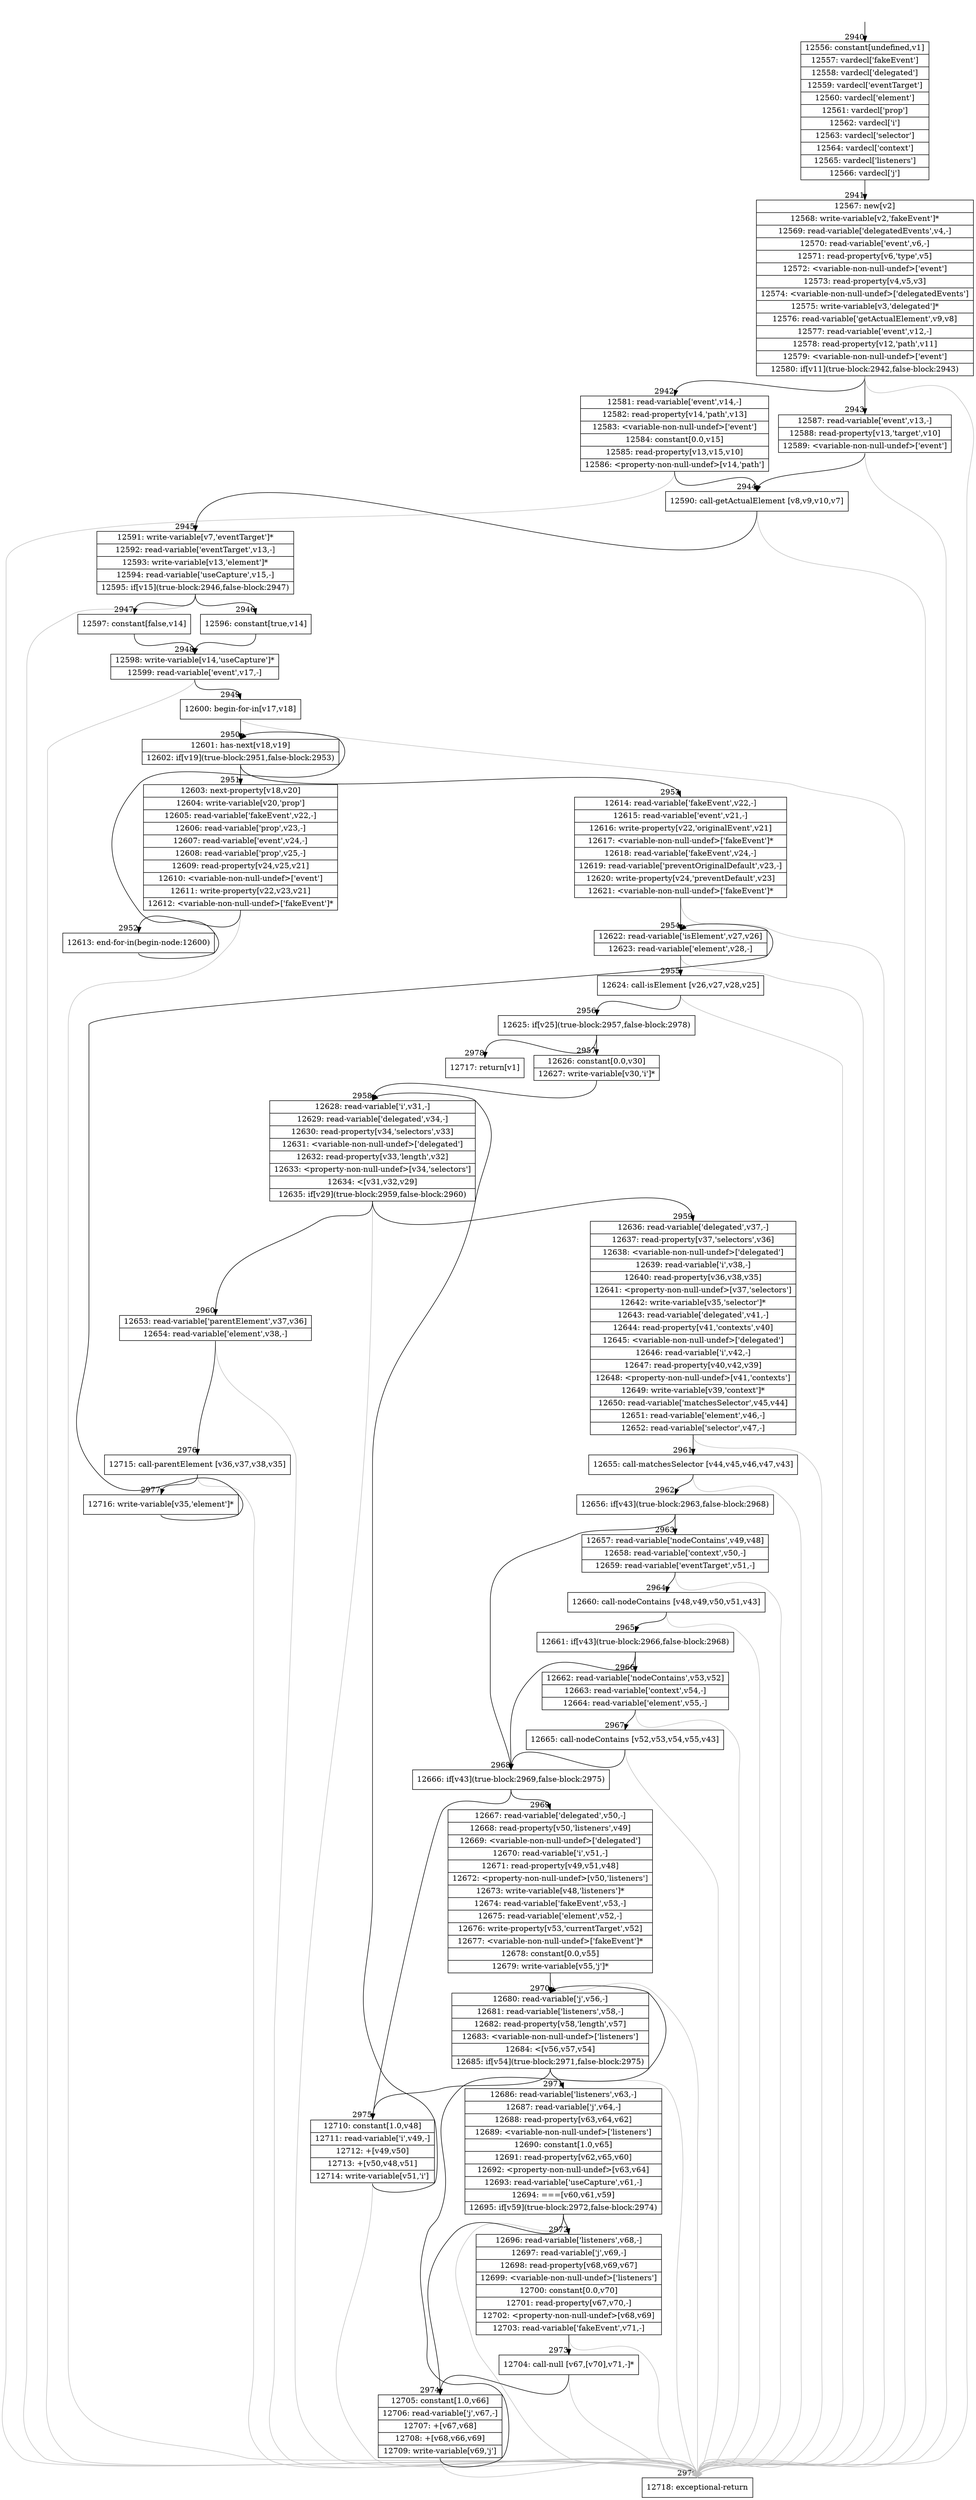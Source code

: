 digraph {
rankdir="TD"
BB_entry123[shape=none,label=""];
BB_entry123 -> BB2940 [tailport=s, headport=n, headlabel="    2940"]
BB2940 [shape=record label="{12556: constant[undefined,v1]|12557: vardecl['fakeEvent']|12558: vardecl['delegated']|12559: vardecl['eventTarget']|12560: vardecl['element']|12561: vardecl['prop']|12562: vardecl['i']|12563: vardecl['selector']|12564: vardecl['context']|12565: vardecl['listeners']|12566: vardecl['j']}" ] 
BB2940 -> BB2941 [tailport=s, headport=n, headlabel="      2941"]
BB2941 [shape=record label="{12567: new[v2]|12568: write-variable[v2,'fakeEvent']*|12569: read-variable['delegatedEvents',v4,-]|12570: read-variable['event',v6,-]|12571: read-property[v6,'type',v5]|12572: \<variable-non-null-undef\>['event']|12573: read-property[v4,v5,v3]|12574: \<variable-non-null-undef\>['delegatedEvents']|12575: write-variable[v3,'delegated']*|12576: read-variable['getActualElement',v9,v8]|12577: read-variable['event',v12,-]|12578: read-property[v12,'path',v11]|12579: \<variable-non-null-undef\>['event']|12580: if[v11](true-block:2942,false-block:2943)}" ] 
BB2941 -> BB2942 [tailport=s, headport=n, headlabel="      2942"]
BB2941 -> BB2943 [tailport=s, headport=n, headlabel="      2943"]
BB2941 -> BB2979 [tailport=s, headport=n, color=gray, headlabel="      2979"]
BB2942 [shape=record label="{12581: read-variable['event',v14,-]|12582: read-property[v14,'path',v13]|12583: \<variable-non-null-undef\>['event']|12584: constant[0.0,v15]|12585: read-property[v13,v15,v10]|12586: \<property-non-null-undef\>[v14,'path']}" ] 
BB2942 -> BB2944 [tailport=s, headport=n, headlabel="      2944"]
BB2942 -> BB2979 [tailport=s, headport=n, color=gray]
BB2943 [shape=record label="{12587: read-variable['event',v13,-]|12588: read-property[v13,'target',v10]|12589: \<variable-non-null-undef\>['event']}" ] 
BB2943 -> BB2944 [tailport=s, headport=n]
BB2943 -> BB2979 [tailport=s, headport=n, color=gray]
BB2944 [shape=record label="{12590: call-getActualElement [v8,v9,v10,v7]}" ] 
BB2944 -> BB2945 [tailport=s, headport=n, headlabel="      2945"]
BB2944 -> BB2979 [tailport=s, headport=n, color=gray]
BB2945 [shape=record label="{12591: write-variable[v7,'eventTarget']*|12592: read-variable['eventTarget',v13,-]|12593: write-variable[v13,'element']*|12594: read-variable['useCapture',v15,-]|12595: if[v15](true-block:2946,false-block:2947)}" ] 
BB2945 -> BB2946 [tailport=s, headport=n, headlabel="      2946"]
BB2945 -> BB2947 [tailport=s, headport=n, headlabel="      2947"]
BB2945 -> BB2979 [tailport=s, headport=n, color=gray]
BB2946 [shape=record label="{12596: constant[true,v14]}" ] 
BB2946 -> BB2948 [tailport=s, headport=n, headlabel="      2948"]
BB2947 [shape=record label="{12597: constant[false,v14]}" ] 
BB2947 -> BB2948 [tailport=s, headport=n]
BB2948 [shape=record label="{12598: write-variable[v14,'useCapture']*|12599: read-variable['event',v17,-]}" ] 
BB2948 -> BB2949 [tailport=s, headport=n, headlabel="      2949"]
BB2948 -> BB2979 [tailport=s, headport=n, color=gray]
BB2949 [shape=record label="{12600: begin-for-in[v17,v18]}" ] 
BB2949 -> BB2950 [tailport=s, headport=n, headlabel="      2950"]
BB2949 -> BB2979 [tailport=s, headport=n, color=gray]
BB2950 [shape=record label="{12601: has-next[v18,v19]|12602: if[v19](true-block:2951,false-block:2953)}" ] 
BB2950 -> BB2951 [tailport=s, headport=n, headlabel="      2951"]
BB2950 -> BB2953 [tailport=s, headport=n, headlabel="      2953"]
BB2951 [shape=record label="{12603: next-property[v18,v20]|12604: write-variable[v20,'prop']|12605: read-variable['fakeEvent',v22,-]|12606: read-variable['prop',v23,-]|12607: read-variable['event',v24,-]|12608: read-variable['prop',v25,-]|12609: read-property[v24,v25,v21]|12610: \<variable-non-null-undef\>['event']|12611: write-property[v22,v23,v21]|12612: \<variable-non-null-undef\>['fakeEvent']*}" ] 
BB2951 -> BB2952 [tailport=s, headport=n, headlabel="      2952"]
BB2951 -> BB2979 [tailport=s, headport=n, color=gray]
BB2952 [shape=record label="{12613: end-for-in(begin-node:12600)}" ] 
BB2952 -> BB2950 [tailport=s, headport=n]
BB2953 [shape=record label="{12614: read-variable['fakeEvent',v22,-]|12615: read-variable['event',v21,-]|12616: write-property[v22,'originalEvent',v21]|12617: \<variable-non-null-undef\>['fakeEvent']*|12618: read-variable['fakeEvent',v24,-]|12619: read-variable['preventOriginalDefault',v23,-]|12620: write-property[v24,'preventDefault',v23]|12621: \<variable-non-null-undef\>['fakeEvent']*}" ] 
BB2953 -> BB2954 [tailport=s, headport=n, headlabel="      2954"]
BB2953 -> BB2979 [tailport=s, headport=n, color=gray]
BB2954 [shape=record label="{12622: read-variable['isElement',v27,v26]|12623: read-variable['element',v28,-]}" ] 
BB2954 -> BB2955 [tailport=s, headport=n, headlabel="      2955"]
BB2954 -> BB2979 [tailport=s, headport=n, color=gray]
BB2955 [shape=record label="{12624: call-isElement [v26,v27,v28,v25]}" ] 
BB2955 -> BB2956 [tailport=s, headport=n, headlabel="      2956"]
BB2955 -> BB2979 [tailport=s, headport=n, color=gray]
BB2956 [shape=record label="{12625: if[v25](true-block:2957,false-block:2978)}" ] 
BB2956 -> BB2957 [tailport=s, headport=n, headlabel="      2957"]
BB2956 -> BB2978 [tailport=s, headport=n, headlabel="      2978"]
BB2957 [shape=record label="{12626: constant[0.0,v30]|12627: write-variable[v30,'i']*}" ] 
BB2957 -> BB2958 [tailport=s, headport=n, headlabel="      2958"]
BB2958 [shape=record label="{12628: read-variable['i',v31,-]|12629: read-variable['delegated',v34,-]|12630: read-property[v34,'selectors',v33]|12631: \<variable-non-null-undef\>['delegated']|12632: read-property[v33,'length',v32]|12633: \<property-non-null-undef\>[v34,'selectors']|12634: \<[v31,v32,v29]|12635: if[v29](true-block:2959,false-block:2960)}" ] 
BB2958 -> BB2959 [tailport=s, headport=n, headlabel="      2959"]
BB2958 -> BB2960 [tailport=s, headport=n, headlabel="      2960"]
BB2958 -> BB2979 [tailport=s, headport=n, color=gray]
BB2959 [shape=record label="{12636: read-variable['delegated',v37,-]|12637: read-property[v37,'selectors',v36]|12638: \<variable-non-null-undef\>['delegated']|12639: read-variable['i',v38,-]|12640: read-property[v36,v38,v35]|12641: \<property-non-null-undef\>[v37,'selectors']|12642: write-variable[v35,'selector']*|12643: read-variable['delegated',v41,-]|12644: read-property[v41,'contexts',v40]|12645: \<variable-non-null-undef\>['delegated']|12646: read-variable['i',v42,-]|12647: read-property[v40,v42,v39]|12648: \<property-non-null-undef\>[v41,'contexts']|12649: write-variable[v39,'context']*|12650: read-variable['matchesSelector',v45,v44]|12651: read-variable['element',v46,-]|12652: read-variable['selector',v47,-]}" ] 
BB2959 -> BB2961 [tailport=s, headport=n, headlabel="      2961"]
BB2959 -> BB2979 [tailport=s, headport=n, color=gray]
BB2960 [shape=record label="{12653: read-variable['parentElement',v37,v36]|12654: read-variable['element',v38,-]}" ] 
BB2960 -> BB2976 [tailport=s, headport=n, headlabel="      2976"]
BB2960 -> BB2979 [tailport=s, headport=n, color=gray]
BB2961 [shape=record label="{12655: call-matchesSelector [v44,v45,v46,v47,v43]}" ] 
BB2961 -> BB2962 [tailport=s, headport=n, headlabel="      2962"]
BB2961 -> BB2979 [tailport=s, headport=n, color=gray]
BB2962 [shape=record label="{12656: if[v43](true-block:2963,false-block:2968)}" ] 
BB2962 -> BB2968 [tailport=s, headport=n, headlabel="      2968"]
BB2962 -> BB2963 [tailport=s, headport=n, headlabel="      2963"]
BB2963 [shape=record label="{12657: read-variable['nodeContains',v49,v48]|12658: read-variable['context',v50,-]|12659: read-variable['eventTarget',v51,-]}" ] 
BB2963 -> BB2964 [tailport=s, headport=n, headlabel="      2964"]
BB2963 -> BB2979 [tailport=s, headport=n, color=gray]
BB2964 [shape=record label="{12660: call-nodeContains [v48,v49,v50,v51,v43]}" ] 
BB2964 -> BB2965 [tailport=s, headport=n, headlabel="      2965"]
BB2964 -> BB2979 [tailport=s, headport=n, color=gray]
BB2965 [shape=record label="{12661: if[v43](true-block:2966,false-block:2968)}" ] 
BB2965 -> BB2968 [tailport=s, headport=n]
BB2965 -> BB2966 [tailport=s, headport=n, headlabel="      2966"]
BB2966 [shape=record label="{12662: read-variable['nodeContains',v53,v52]|12663: read-variable['context',v54,-]|12664: read-variable['element',v55,-]}" ] 
BB2966 -> BB2967 [tailport=s, headport=n, headlabel="      2967"]
BB2966 -> BB2979 [tailport=s, headport=n, color=gray]
BB2967 [shape=record label="{12665: call-nodeContains [v52,v53,v54,v55,v43]}" ] 
BB2967 -> BB2968 [tailport=s, headport=n]
BB2967 -> BB2979 [tailport=s, headport=n, color=gray]
BB2968 [shape=record label="{12666: if[v43](true-block:2969,false-block:2975)}" ] 
BB2968 -> BB2969 [tailport=s, headport=n, headlabel="      2969"]
BB2968 -> BB2975 [tailport=s, headport=n, headlabel="      2975"]
BB2969 [shape=record label="{12667: read-variable['delegated',v50,-]|12668: read-property[v50,'listeners',v49]|12669: \<variable-non-null-undef\>['delegated']|12670: read-variable['i',v51,-]|12671: read-property[v49,v51,v48]|12672: \<property-non-null-undef\>[v50,'listeners']|12673: write-variable[v48,'listeners']*|12674: read-variable['fakeEvent',v53,-]|12675: read-variable['element',v52,-]|12676: write-property[v53,'currentTarget',v52]|12677: \<variable-non-null-undef\>['fakeEvent']*|12678: constant[0.0,v55]|12679: write-variable[v55,'j']*}" ] 
BB2969 -> BB2970 [tailport=s, headport=n, headlabel="      2970"]
BB2969 -> BB2979 [tailport=s, headport=n, color=gray]
BB2970 [shape=record label="{12680: read-variable['j',v56,-]|12681: read-variable['listeners',v58,-]|12682: read-property[v58,'length',v57]|12683: \<variable-non-null-undef\>['listeners']|12684: \<[v56,v57,v54]|12685: if[v54](true-block:2971,false-block:2975)}" ] 
BB2970 -> BB2971 [tailport=s, headport=n, headlabel="      2971"]
BB2970 -> BB2975 [tailport=s, headport=n]
BB2970 -> BB2979 [tailport=s, headport=n, color=gray]
BB2971 [shape=record label="{12686: read-variable['listeners',v63,-]|12687: read-variable['j',v64,-]|12688: read-property[v63,v64,v62]|12689: \<variable-non-null-undef\>['listeners']|12690: constant[1.0,v65]|12691: read-property[v62,v65,v60]|12692: \<property-non-null-undef\>[v63,v64]|12693: read-variable['useCapture',v61,-]|12694: ===[v60,v61,v59]|12695: if[v59](true-block:2972,false-block:2974)}" ] 
BB2971 -> BB2972 [tailport=s, headport=n, headlabel="      2972"]
BB2971 -> BB2974 [tailport=s, headport=n, headlabel="      2974"]
BB2971 -> BB2979 [tailport=s, headport=n, color=gray]
BB2972 [shape=record label="{12696: read-variable['listeners',v68,-]|12697: read-variable['j',v69,-]|12698: read-property[v68,v69,v67]|12699: \<variable-non-null-undef\>['listeners']|12700: constant[0.0,v70]|12701: read-property[v67,v70,-]|12702: \<property-non-null-undef\>[v68,v69]|12703: read-variable['fakeEvent',v71,-]}" ] 
BB2972 -> BB2973 [tailport=s, headport=n, headlabel="      2973"]
BB2972 -> BB2979 [tailport=s, headport=n, color=gray]
BB2973 [shape=record label="{12704: call-null [v67,[v70],v71,-]*}" ] 
BB2973 -> BB2974 [tailport=s, headport=n]
BB2973 -> BB2979 [tailport=s, headport=n, color=gray]
BB2974 [shape=record label="{12705: constant[1.0,v66]|12706: read-variable['j',v67,-]|12707: +[v67,v68]|12708: +[v68,v66,v69]|12709: write-variable[v69,'j']}" ] 
BB2974 -> BB2970 [tailport=s, headport=n]
BB2974 -> BB2979 [tailport=s, headport=n, color=gray]
BB2975 [shape=record label="{12710: constant[1.0,v48]|12711: read-variable['i',v49,-]|12712: +[v49,v50]|12713: +[v50,v48,v51]|12714: write-variable[v51,'i']}" ] 
BB2975 -> BB2958 [tailport=s, headport=n]
BB2975 -> BB2979 [tailport=s, headport=n, color=gray]
BB2976 [shape=record label="{12715: call-parentElement [v36,v37,v38,v35]}" ] 
BB2976 -> BB2977 [tailport=s, headport=n, headlabel="      2977"]
BB2976 -> BB2979 [tailport=s, headport=n, color=gray]
BB2977 [shape=record label="{12716: write-variable[v35,'element']*}" ] 
BB2977 -> BB2954 [tailport=s, headport=n]
BB2978 [shape=record label="{12717: return[v1]}" ] 
BB2979 [shape=record label="{12718: exceptional-return}" ] 
//#$~ 3752
}
